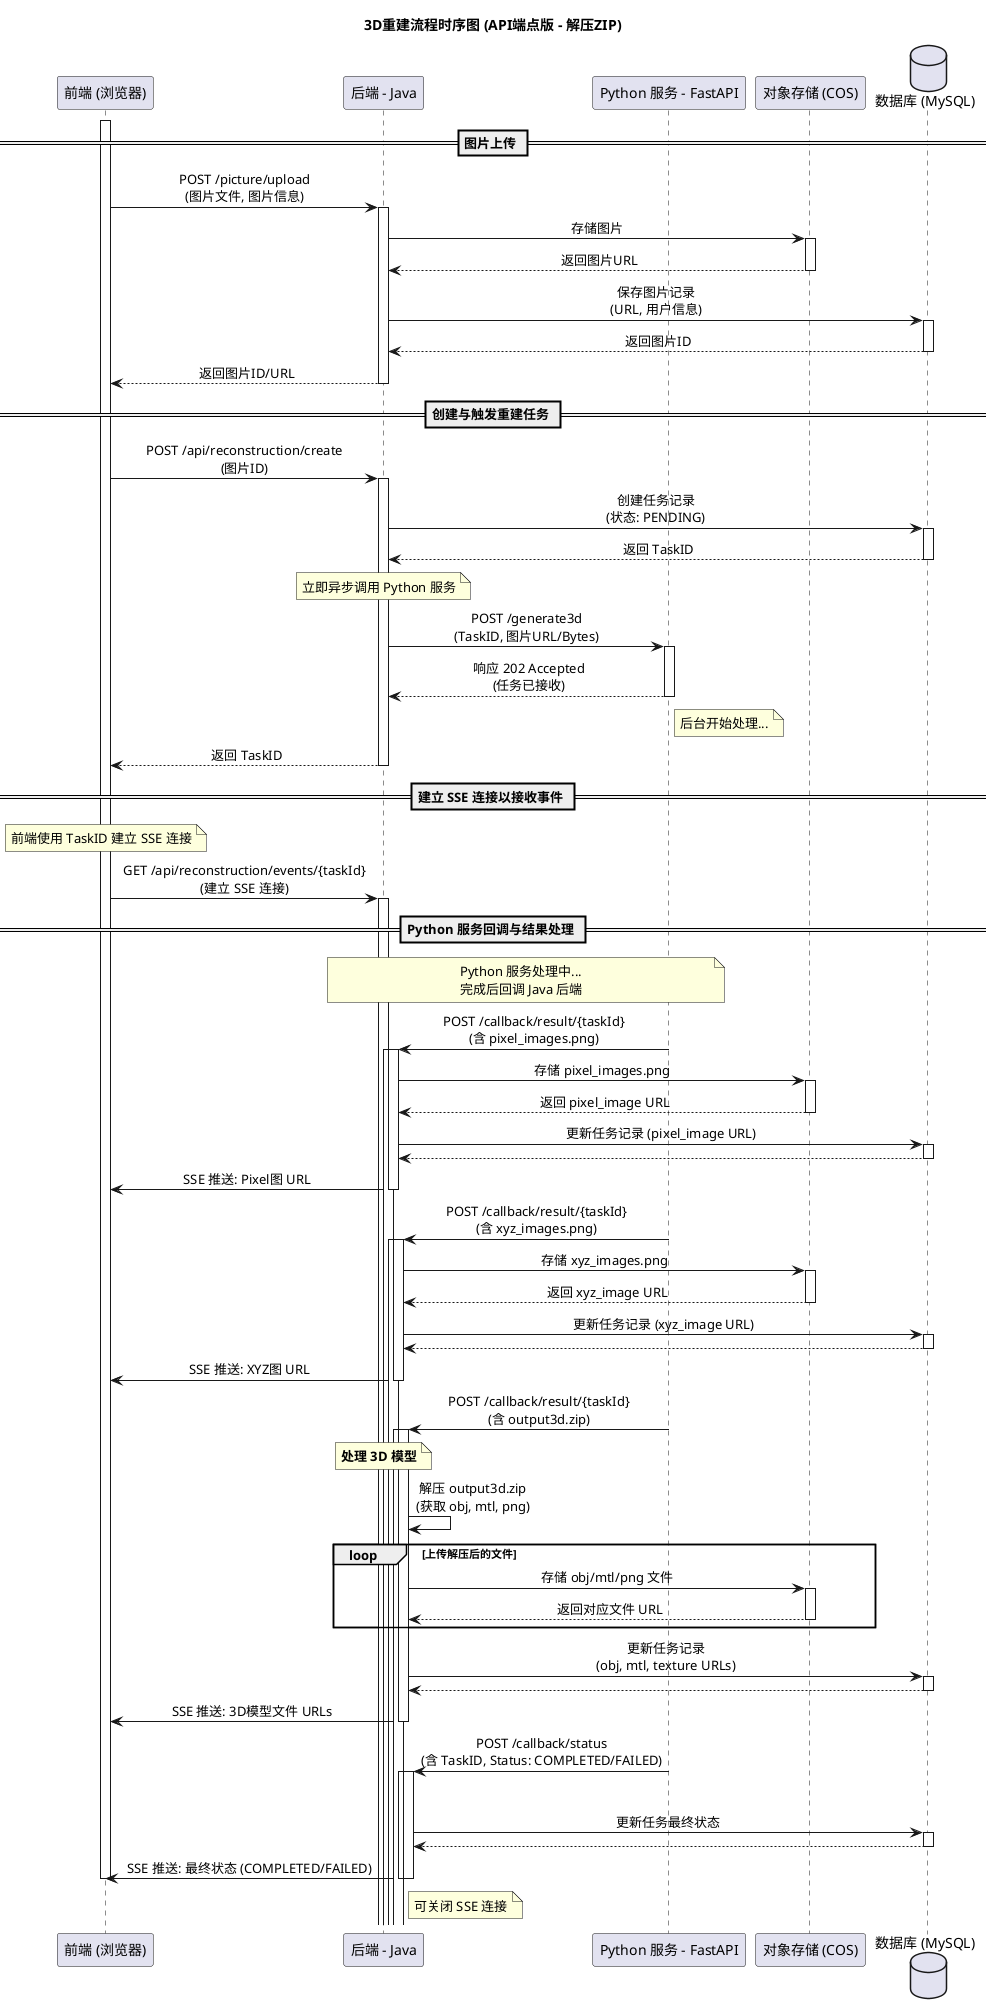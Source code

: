 @startuml
title 3D重建流程时序图 (API端点版 - 解压ZIP)

participant "前端 (浏览器)" as Frontend
participant "后端 - Java" as BackendJava
participant "Python 服务 - FastAPI" as PythonService
participant "对象存储 (COS)" as ObjectStorage
database "数据库 (MySQL)" as Database

skinparam sequenceMessageAlign center

activate Frontend

== 图片上传 ==
Frontend -> BackendJava ++ : POST /picture/upload\n(图片文件, 图片信息)
BackendJava -> ObjectStorage ++ : 存储图片
ObjectStorage --> BackendJava -- : 返回图片URL
BackendJava -> Database ++ : 保存图片记录\n(URL, 用户信息)
Database --> BackendJava -- : 返回图片ID
BackendJava --> Frontend -- : 返回图片ID/URL

== 创建与触发重建任务 ==
Frontend -> BackendJava ++ : POST /api/reconstruction/create\n(图片ID)
BackendJava -> Database ++ : 创建任务记录\n(状态: PENDING)
Database --> BackendJava -- : 返回 TaskID

note over BackendJava : 立即异步调用 Python 服务
BackendJava -> PythonService ++ : POST /generate3d\n(TaskID, 图片URL/Bytes)
PythonService --> BackendJava -- : 响应 202 Accepted\n(任务已接收)
note right of PythonService : 后台开始处理...

' 任务已接收，后端返回 TaskID 给前端
BackendJava --> Frontend -- : 返回 TaskID

== 建立 SSE 连接以接收事件 ==
note over Frontend : 前端使用 TaskID 建立 SSE 连接
Frontend -> BackendJava ++ : GET /api/reconstruction/events/{taskId}\n(建立 SSE 连接)
' 后端保持连接，准备推送事件

== Python 服务回调与结果处理 ==
note over PythonService, BackendJava : Python 服务处理中...\n完成后回调 Java 后端

PythonService -> BackendJava ++ : POST /callback/result/{taskId}\n(含 pixel_images.png)
activate BackendJava
BackendJava -> ObjectStorage ++ : 存储 pixel_images.png
ObjectStorage --> BackendJava -- : 返回 pixel_image URL
BackendJava -> Database ++ : 更新任务记录 (pixel_image URL)
Database --> BackendJava --
BackendJava -> Frontend : SSE 推送: Pixel图 URL
deactivate BackendJava

PythonService -> BackendJava ++ : POST /callback/result/{taskId}\n(含 xyz_images.png)
activate BackendJava
BackendJava -> ObjectStorage ++ : 存储 xyz_images.png
ObjectStorage --> BackendJava -- : 返回 xyz_image URL
BackendJava -> Database ++ : 更新任务记录 (xyz_image URL)
Database --> BackendJava --
BackendJava -> Frontend : SSE 推送: XYZ图 URL
deactivate BackendJava

PythonService -> BackendJava ++ : POST /callback/result/{taskId}\n(含 output3d.zip)
activate BackendJava
note over BackendJava : **处理 3D 模型**
BackendJava -> BackendJava : 解压 output3d.zip\n(获取 obj, mtl, png)
loop 上传解压后的文件
    BackendJava -> ObjectStorage ++ : 存储 obj/mtl/png 文件
    ObjectStorage --> BackendJava -- : 返回对应文件 URL
end
BackendJava -> Database ++ : 更新任务记录\n(obj, mtl, texture URLs)
Database --> BackendJava --
BackendJava -> Frontend : SSE 推送: 3D模型文件 URLs
deactivate BackendJava

PythonService -> BackendJava ++ : POST /callback/status\n(含 TaskID, Status: COMPLETED/FAILED)
deactivate PythonService
activate BackendJava
BackendJava -> Database ++ : 更新任务最终状态
Database --> BackendJava --
BackendJava -> Frontend -- : SSE 推送: 最终状态 (COMPLETED/FAILED)
note right of BackendJava : 可关闭 SSE 连接
deactivate BackendJava

deactivate Frontend

@enduml